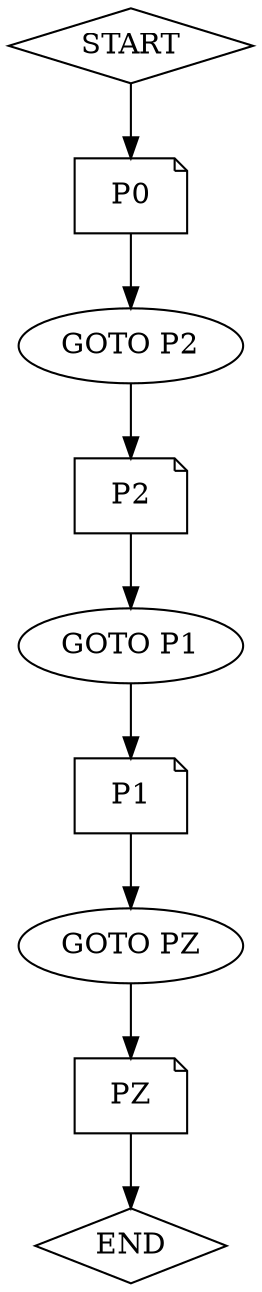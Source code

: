 digraph "ex3.cob" {
	node [shape=diamond]
	7 [label=START]
	node [shape=note]
	0 [label=P0]
	node [shape=ellipse]
	1 [label="GOTO P2"]
	node [shape=note]
	4 [label=P2]
	node [shape=ellipse]
	5 [label="GOTO P1"]
	node [shape=note]
	2 [label=P1]
	node [shape=ellipse]
	3 [label="GOTO PZ"]
	node [shape=note]
	6 [label=PZ]
	node [shape=diamond]
	8 [label=END]
	7 -> 0
	0 -> 1
	1 -> 4
	4 -> 5
	5 -> 2
	2 -> 3
	3 -> 6
	6 -> 8
}
